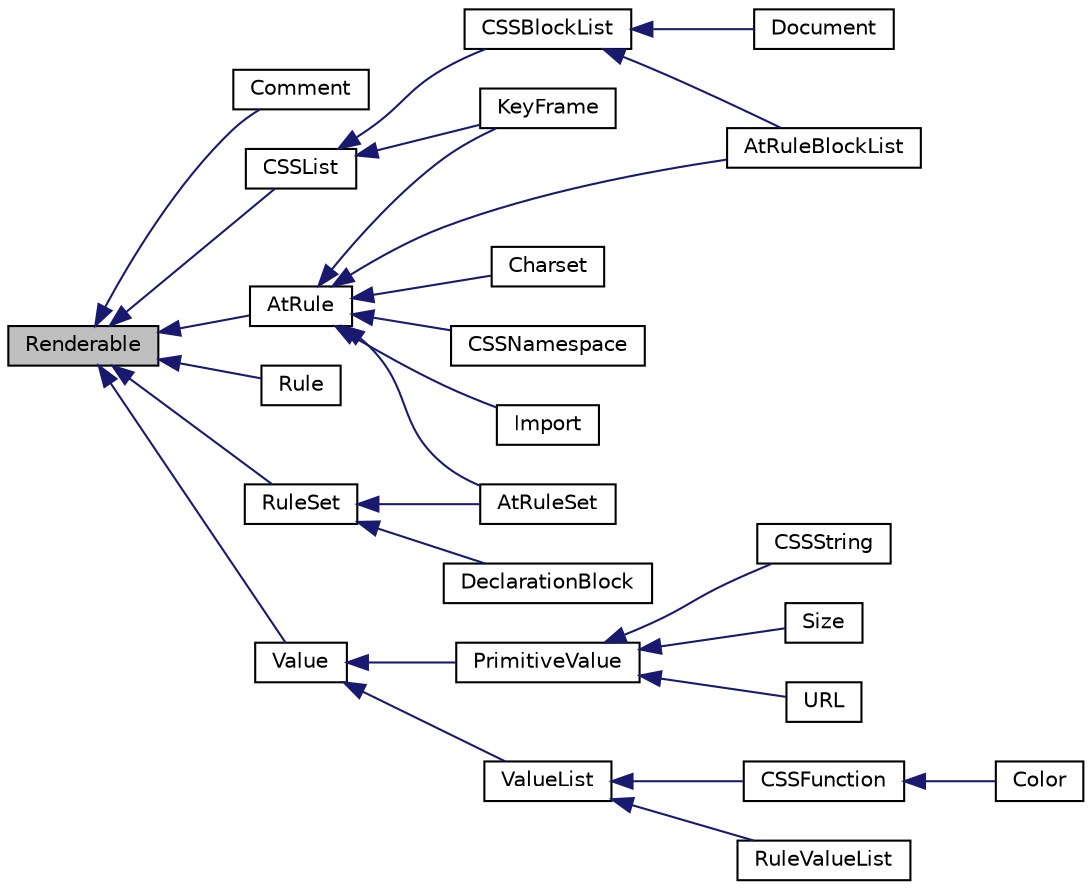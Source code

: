 digraph "Renderable"
{
 // INTERACTIVE_SVG=YES
  edge [fontname="Helvetica",fontsize="10",labelfontname="Helvetica",labelfontsize="10"];
  node [fontname="Helvetica",fontsize="10",shape=record];
  rankdir="LR";
  Node1 [label="Renderable",height=0.2,width=0.4,color="black", fillcolor="grey75", style="filled", fontcolor="black"];
  Node1 -> Node2 [dir="back",color="midnightblue",fontsize="10",style="solid",fontname="Helvetica"];
  Node2 [label="Comment",height=0.2,width=0.4,color="black", fillcolor="white", style="filled",URL="$class_sabberworm_1_1_c_s_s_1_1_comment_1_1_comment.html"];
  Node1 -> Node3 [dir="back",color="midnightblue",fontsize="10",style="solid",fontname="Helvetica"];
  Node3 [label="CSSList",height=0.2,width=0.4,color="black", fillcolor="white", style="filled",URL="$class_sabberworm_1_1_c_s_s_1_1_c_s_s_list_1_1_c_s_s_list.html",tooltip="A CSSList is the most generic container available. "];
  Node3 -> Node4 [dir="back",color="midnightblue",fontsize="10",style="solid",fontname="Helvetica"];
  Node4 [label="CSSBlockList",height=0.2,width=0.4,color="black", fillcolor="white", style="filled",URL="$class_sabberworm_1_1_c_s_s_1_1_c_s_s_list_1_1_c_s_s_block_list.html",tooltip="A CSSBlockList is a CSSList whose DeclarationBlocks are guaranteed to contain valid declaration block..."];
  Node4 -> Node5 [dir="back",color="midnightblue",fontsize="10",style="solid",fontname="Helvetica"];
  Node5 [label="AtRuleBlockList",height=0.2,width=0.4,color="black", fillcolor="white", style="filled",URL="$class_sabberworm_1_1_c_s_s_1_1_c_s_s_list_1_1_at_rule_block_list.html",tooltip="A BlockList constructed by an unknown -rule. "];
  Node4 -> Node6 [dir="back",color="midnightblue",fontsize="10",style="solid",fontname="Helvetica"];
  Node6 [label="Document",height=0.2,width=0.4,color="black", fillcolor="white", style="filled",URL="$class_sabberworm_1_1_c_s_s_1_1_c_s_s_list_1_1_document.html",tooltip="The root CSSList of a parsed file. "];
  Node3 -> Node7 [dir="back",color="midnightblue",fontsize="10",style="solid",fontname="Helvetica"];
  Node7 [label="KeyFrame",height=0.2,width=0.4,color="black", fillcolor="white", style="filled",URL="$class_sabberworm_1_1_c_s_s_1_1_c_s_s_list_1_1_key_frame.html"];
  Node1 -> Node8 [dir="back",color="midnightblue",fontsize="10",style="solid",fontname="Helvetica"];
  Node8 [label="AtRule",height=0.2,width=0.4,color="black", fillcolor="white", style="filled",URL="$interface_sabberworm_1_1_c_s_s_1_1_property_1_1_at_rule.html"];
  Node8 -> Node5 [dir="back",color="midnightblue",fontsize="10",style="solid",fontname="Helvetica"];
  Node8 -> Node7 [dir="back",color="midnightblue",fontsize="10",style="solid",fontname="Helvetica"];
  Node8 -> Node9 [dir="back",color="midnightblue",fontsize="10",style="solid",fontname="Helvetica"];
  Node9 [label="Charset",height=0.2,width=0.4,color="black", fillcolor="white", style="filled",URL="$class_sabberworm_1_1_c_s_s_1_1_property_1_1_charset.html",tooltip="Class representing an  rule. "];
  Node8 -> Node10 [dir="back",color="midnightblue",fontsize="10",style="solid",fontname="Helvetica"];
  Node10 [label="CSSNamespace",height=0.2,width=0.4,color="black", fillcolor="white", style="filled",URL="$class_sabberworm_1_1_c_s_s_1_1_property_1_1_c_s_s_namespace.html"];
  Node8 -> Node11 [dir="back",color="midnightblue",fontsize="10",style="solid",fontname="Helvetica"];
  Node11 [label="Import",height=0.2,width=0.4,color="black", fillcolor="white", style="filled",URL="$class_sabberworm_1_1_c_s_s_1_1_property_1_1_import.html",tooltip="Class representing an  rule. "];
  Node8 -> Node12 [dir="back",color="midnightblue",fontsize="10",style="solid",fontname="Helvetica"];
  Node12 [label="AtRuleSet",height=0.2,width=0.4,color="black", fillcolor="white", style="filled",URL="$class_sabberworm_1_1_c_s_s_1_1_rule_set_1_1_at_rule_set.html",tooltip="A RuleSet constructed by an unknown -rule. "];
  Node1 -> Node13 [dir="back",color="midnightblue",fontsize="10",style="solid",fontname="Helvetica"];
  Node13 [label="Rule",height=0.2,width=0.4,color="black", fillcolor="white", style="filled",URL="$class_sabberworm_1_1_c_s_s_1_1_rule_1_1_rule.html",tooltip="RuleSets contains Rule objects which always have a key and a value. "];
  Node1 -> Node14 [dir="back",color="midnightblue",fontsize="10",style="solid",fontname="Helvetica"];
  Node14 [label="RuleSet",height=0.2,width=0.4,color="black", fillcolor="white", style="filled",URL="$class_sabberworm_1_1_c_s_s_1_1_rule_set_1_1_rule_set.html",tooltip="RuleSet is a generic superclass denoting rules. "];
  Node14 -> Node12 [dir="back",color="midnightblue",fontsize="10",style="solid",fontname="Helvetica"];
  Node14 -> Node15 [dir="back",color="midnightblue",fontsize="10",style="solid",fontname="Helvetica"];
  Node15 [label="DeclarationBlock",height=0.2,width=0.4,color="black", fillcolor="white", style="filled",URL="$class_sabberworm_1_1_c_s_s_1_1_rule_set_1_1_declaration_block.html",tooltip="Declaration blocks are the parts of a css file which denote the rules belonging to a selector..."];
  Node1 -> Node16 [dir="back",color="midnightblue",fontsize="10",style="solid",fontname="Helvetica"];
  Node16 [label="Value",height=0.2,width=0.4,color="black", fillcolor="white", style="filled",URL="$class_sabberworm_1_1_c_s_s_1_1_value_1_1_value.html"];
  Node16 -> Node17 [dir="back",color="midnightblue",fontsize="10",style="solid",fontname="Helvetica"];
  Node17 [label="PrimitiveValue",height=0.2,width=0.4,color="black", fillcolor="white", style="filled",URL="$class_sabberworm_1_1_c_s_s_1_1_value_1_1_primitive_value.html"];
  Node17 -> Node18 [dir="back",color="midnightblue",fontsize="10",style="solid",fontname="Helvetica"];
  Node18 [label="CSSString",height=0.2,width=0.4,color="black", fillcolor="white", style="filled",URL="$class_sabberworm_1_1_c_s_s_1_1_value_1_1_c_s_s_string.html"];
  Node17 -> Node19 [dir="back",color="midnightblue",fontsize="10",style="solid",fontname="Helvetica"];
  Node19 [label="Size",height=0.2,width=0.4,color="black", fillcolor="white", style="filled",URL="$class_sabberworm_1_1_c_s_s_1_1_value_1_1_size.html"];
  Node17 -> Node20 [dir="back",color="midnightblue",fontsize="10",style="solid",fontname="Helvetica"];
  Node20 [label="URL",height=0.2,width=0.4,color="black", fillcolor="white", style="filled",URL="$class_sabberworm_1_1_c_s_s_1_1_value_1_1_u_r_l.html"];
  Node16 -> Node21 [dir="back",color="midnightblue",fontsize="10",style="solid",fontname="Helvetica"];
  Node21 [label="ValueList",height=0.2,width=0.4,color="black", fillcolor="white", style="filled",URL="$class_sabberworm_1_1_c_s_s_1_1_value_1_1_value_list.html"];
  Node21 -> Node22 [dir="back",color="midnightblue",fontsize="10",style="solid",fontname="Helvetica"];
  Node22 [label="CSSFunction",height=0.2,width=0.4,color="black", fillcolor="white", style="filled",URL="$class_sabberworm_1_1_c_s_s_1_1_value_1_1_c_s_s_function.html"];
  Node22 -> Node23 [dir="back",color="midnightblue",fontsize="10",style="solid",fontname="Helvetica"];
  Node23 [label="Color",height=0.2,width=0.4,color="black", fillcolor="white", style="filled",URL="$class_sabberworm_1_1_c_s_s_1_1_value_1_1_color.html"];
  Node21 -> Node24 [dir="back",color="midnightblue",fontsize="10",style="solid",fontname="Helvetica"];
  Node24 [label="RuleValueList",height=0.2,width=0.4,color="black", fillcolor="white", style="filled",URL="$class_sabberworm_1_1_c_s_s_1_1_value_1_1_rule_value_list.html"];
}

